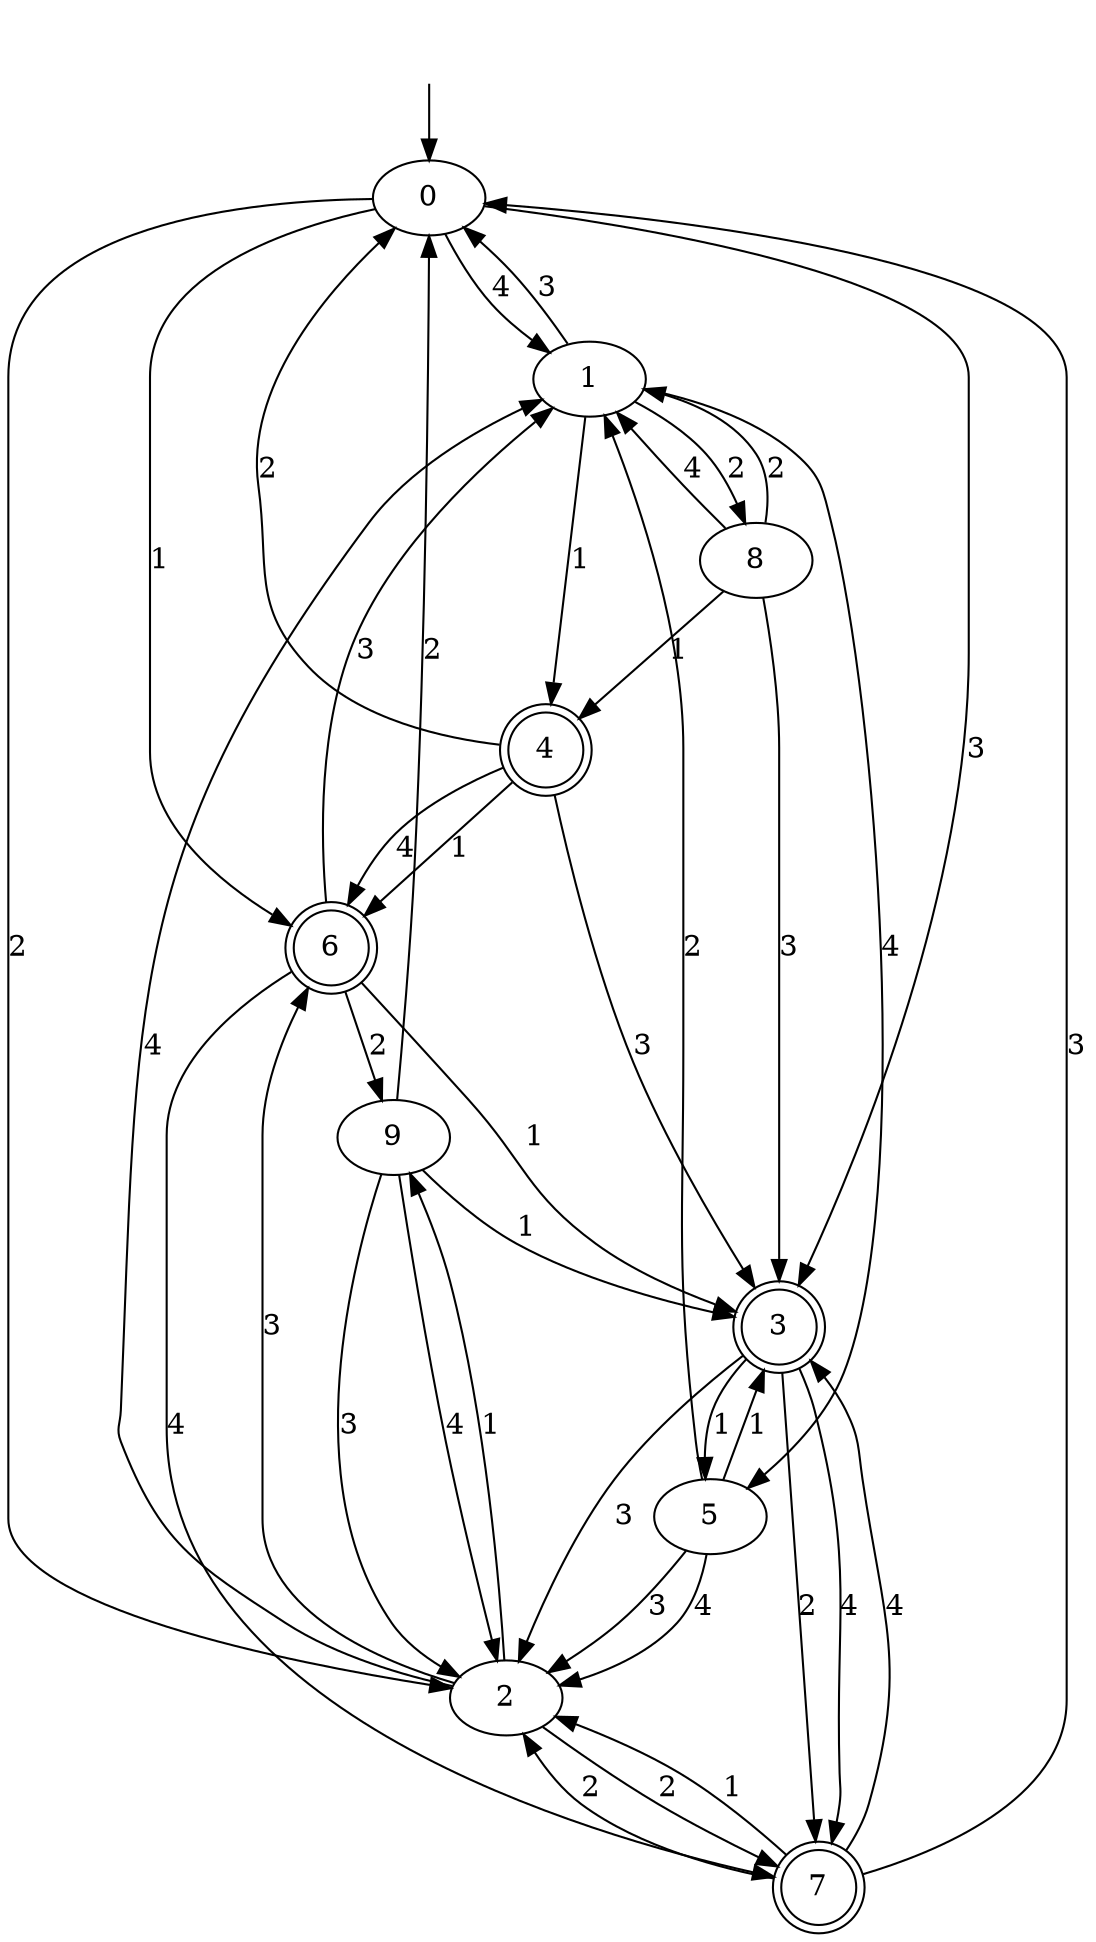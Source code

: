 digraph dfa_size_10_inputs_4_4 {
0 [label=0];
1 [label=1];
2 [label=2];
3 [label=3, shape=doublecircle];
4 [label=4, shape=doublecircle];
5 [label=5];
6 [label=6, shape=doublecircle];
7 [label=7, shape=doublecircle];
8 [label=8];
9 [label=9];
0 -> 6  [label=1];
0 -> 2  [label=2];
0 -> 3  [label=3];
0 -> 1  [label=4];
1 -> 4  [label=1];
1 -> 8  [label=2];
1 -> 0  [label=3];
1 -> 5  [label=4];
2 -> 9  [label=1];
2 -> 7  [label=2];
2 -> 6  [label=3];
2 -> 1  [label=4];
3 -> 5  [label=1];
3 -> 7  [label=2];
3 -> 2  [label=3];
3 -> 7  [label=4];
4 -> 6  [label=1];
4 -> 0  [label=2];
4 -> 3  [label=3];
4 -> 6  [label=4];
5 -> 3  [label=1];
5 -> 1  [label=2];
5 -> 2  [label=3];
5 -> 2  [label=4];
6 -> 3  [label=1];
6 -> 9  [label=2];
6 -> 1  [label=3];
6 -> 7  [label=4];
7 -> 2  [label=1];
7 -> 2  [label=2];
7 -> 0  [label=3];
7 -> 3  [label=4];
8 -> 4  [label=1];
8 -> 1  [label=2];
8 -> 3  [label=3];
8 -> 1  [label=4];
9 -> 3  [label=1];
9 -> 0  [label=2];
9 -> 2  [label=3];
9 -> 2  [label=4];
__start0 [label="", shape=none];
__start0 -> 0  [label=""];
}

